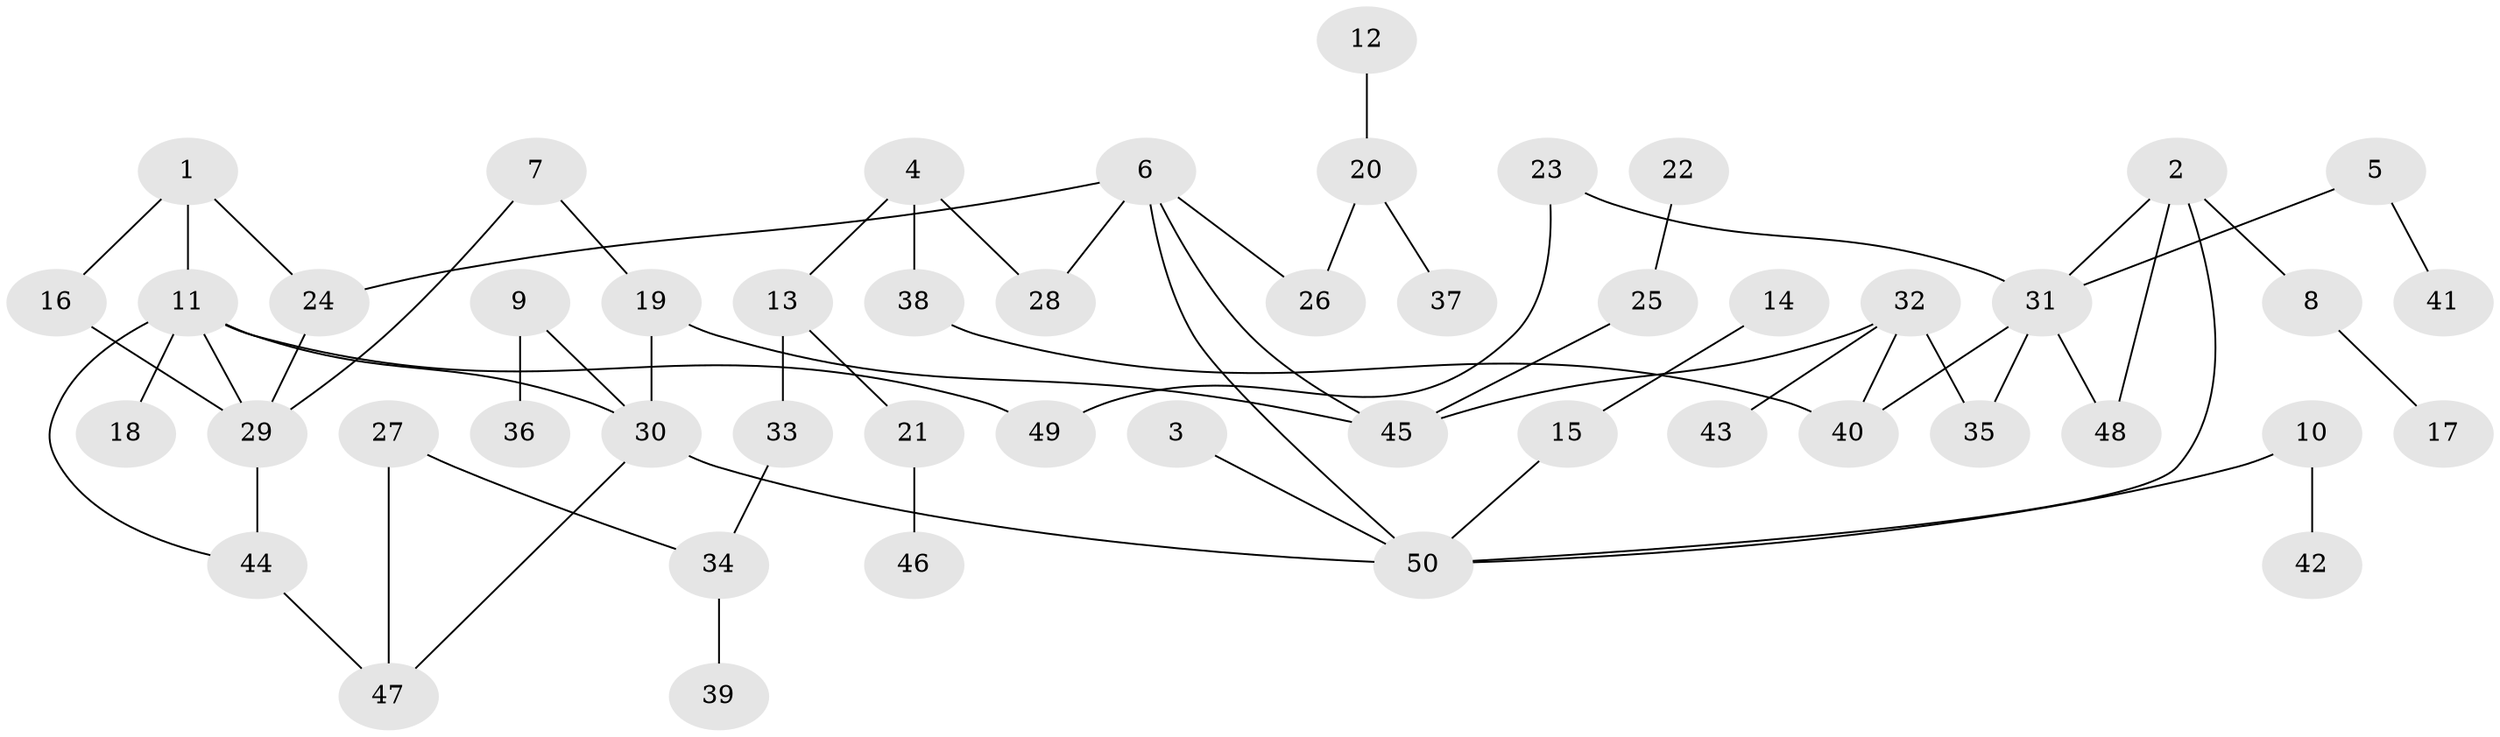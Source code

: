 // original degree distribution, {7: 0.03, 5: 0.05, 6: 0.01, 2: 0.36, 4: 0.07, 3: 0.14, 1: 0.34}
// Generated by graph-tools (version 1.1) at 2025/01/03/09/25 03:01:05]
// undirected, 50 vertices, 62 edges
graph export_dot {
graph [start="1"]
  node [color=gray90,style=filled];
  1;
  2;
  3;
  4;
  5;
  6;
  7;
  8;
  9;
  10;
  11;
  12;
  13;
  14;
  15;
  16;
  17;
  18;
  19;
  20;
  21;
  22;
  23;
  24;
  25;
  26;
  27;
  28;
  29;
  30;
  31;
  32;
  33;
  34;
  35;
  36;
  37;
  38;
  39;
  40;
  41;
  42;
  43;
  44;
  45;
  46;
  47;
  48;
  49;
  50;
  1 -- 11 [weight=1.0];
  1 -- 16 [weight=1.0];
  1 -- 24 [weight=1.0];
  2 -- 8 [weight=1.0];
  2 -- 31 [weight=1.0];
  2 -- 48 [weight=1.0];
  2 -- 50 [weight=1.0];
  3 -- 50 [weight=1.0];
  4 -- 13 [weight=1.0];
  4 -- 28 [weight=1.0];
  4 -- 38 [weight=1.0];
  5 -- 31 [weight=1.0];
  5 -- 41 [weight=1.0];
  6 -- 24 [weight=1.0];
  6 -- 26 [weight=1.0];
  6 -- 28 [weight=1.0];
  6 -- 45 [weight=1.0];
  6 -- 50 [weight=1.0];
  7 -- 19 [weight=1.0];
  7 -- 29 [weight=1.0];
  8 -- 17 [weight=1.0];
  9 -- 30 [weight=1.0];
  9 -- 36 [weight=1.0];
  10 -- 42 [weight=1.0];
  10 -- 50 [weight=1.0];
  11 -- 18 [weight=1.0];
  11 -- 29 [weight=1.0];
  11 -- 30 [weight=1.0];
  11 -- 44 [weight=1.0];
  11 -- 49 [weight=1.0];
  12 -- 20 [weight=1.0];
  13 -- 21 [weight=1.0];
  13 -- 33 [weight=1.0];
  14 -- 15 [weight=1.0];
  15 -- 50 [weight=1.0];
  16 -- 29 [weight=1.0];
  19 -- 30 [weight=1.0];
  19 -- 45 [weight=1.0];
  20 -- 26 [weight=1.0];
  20 -- 37 [weight=1.0];
  21 -- 46 [weight=1.0];
  22 -- 25 [weight=1.0];
  23 -- 31 [weight=1.0];
  23 -- 49 [weight=1.0];
  24 -- 29 [weight=1.0];
  25 -- 45 [weight=1.0];
  27 -- 34 [weight=1.0];
  27 -- 47 [weight=1.0];
  29 -- 44 [weight=1.0];
  30 -- 47 [weight=1.0];
  30 -- 50 [weight=1.0];
  31 -- 35 [weight=1.0];
  31 -- 40 [weight=2.0];
  31 -- 48 [weight=1.0];
  32 -- 35 [weight=1.0];
  32 -- 40 [weight=1.0];
  32 -- 43 [weight=1.0];
  32 -- 45 [weight=1.0];
  33 -- 34 [weight=1.0];
  34 -- 39 [weight=1.0];
  38 -- 40 [weight=1.0];
  44 -- 47 [weight=1.0];
}
